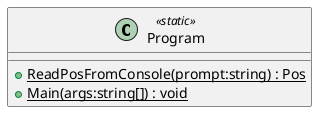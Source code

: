 @startuml
class Program <<static>> {
    + {static} ReadPosFromConsole(prompt:string) : Pos
    + {static} Main(args:string[]) : void
}
@enduml
